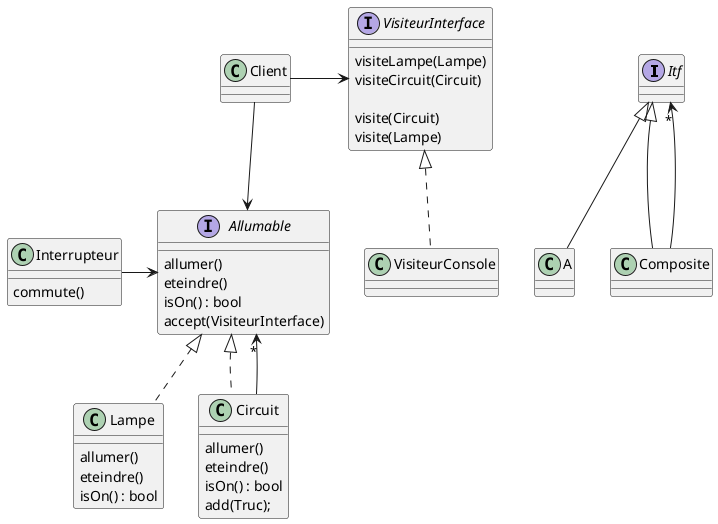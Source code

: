@startuml
'https://plantuml.com/sequence-diagram

interface Itf {
}

Itf <|-- A

Itf <|-- Composite
Itf "*" <-- Composite

class Lampe {
    allumer()
    eteindre()
    isOn() : bool
}

class Interrupteur {
    commute()
}

class Circuit {
    allumer()
    eteindre()
    isOn() : bool
    add(Truc);
}

interface Allumable {
     allumer()
     eteindre()
     isOn() : bool
     accept(VisiteurInterface)
}

Allumable <|.. Lampe
Allumable <|.. Circuit
Allumable "*" <-- Circuit

Interrupteur -> Allumable

Client --> Allumable

Client -> VisiteurInterface

interface VisiteurInterface {
    visiteLampe(Lampe)
    visiteCircuit(Circuit)

    visite(Circuit)
    visite(Lampe)

}

VisiteurInterface <|.. VisiteurConsole



@enduml